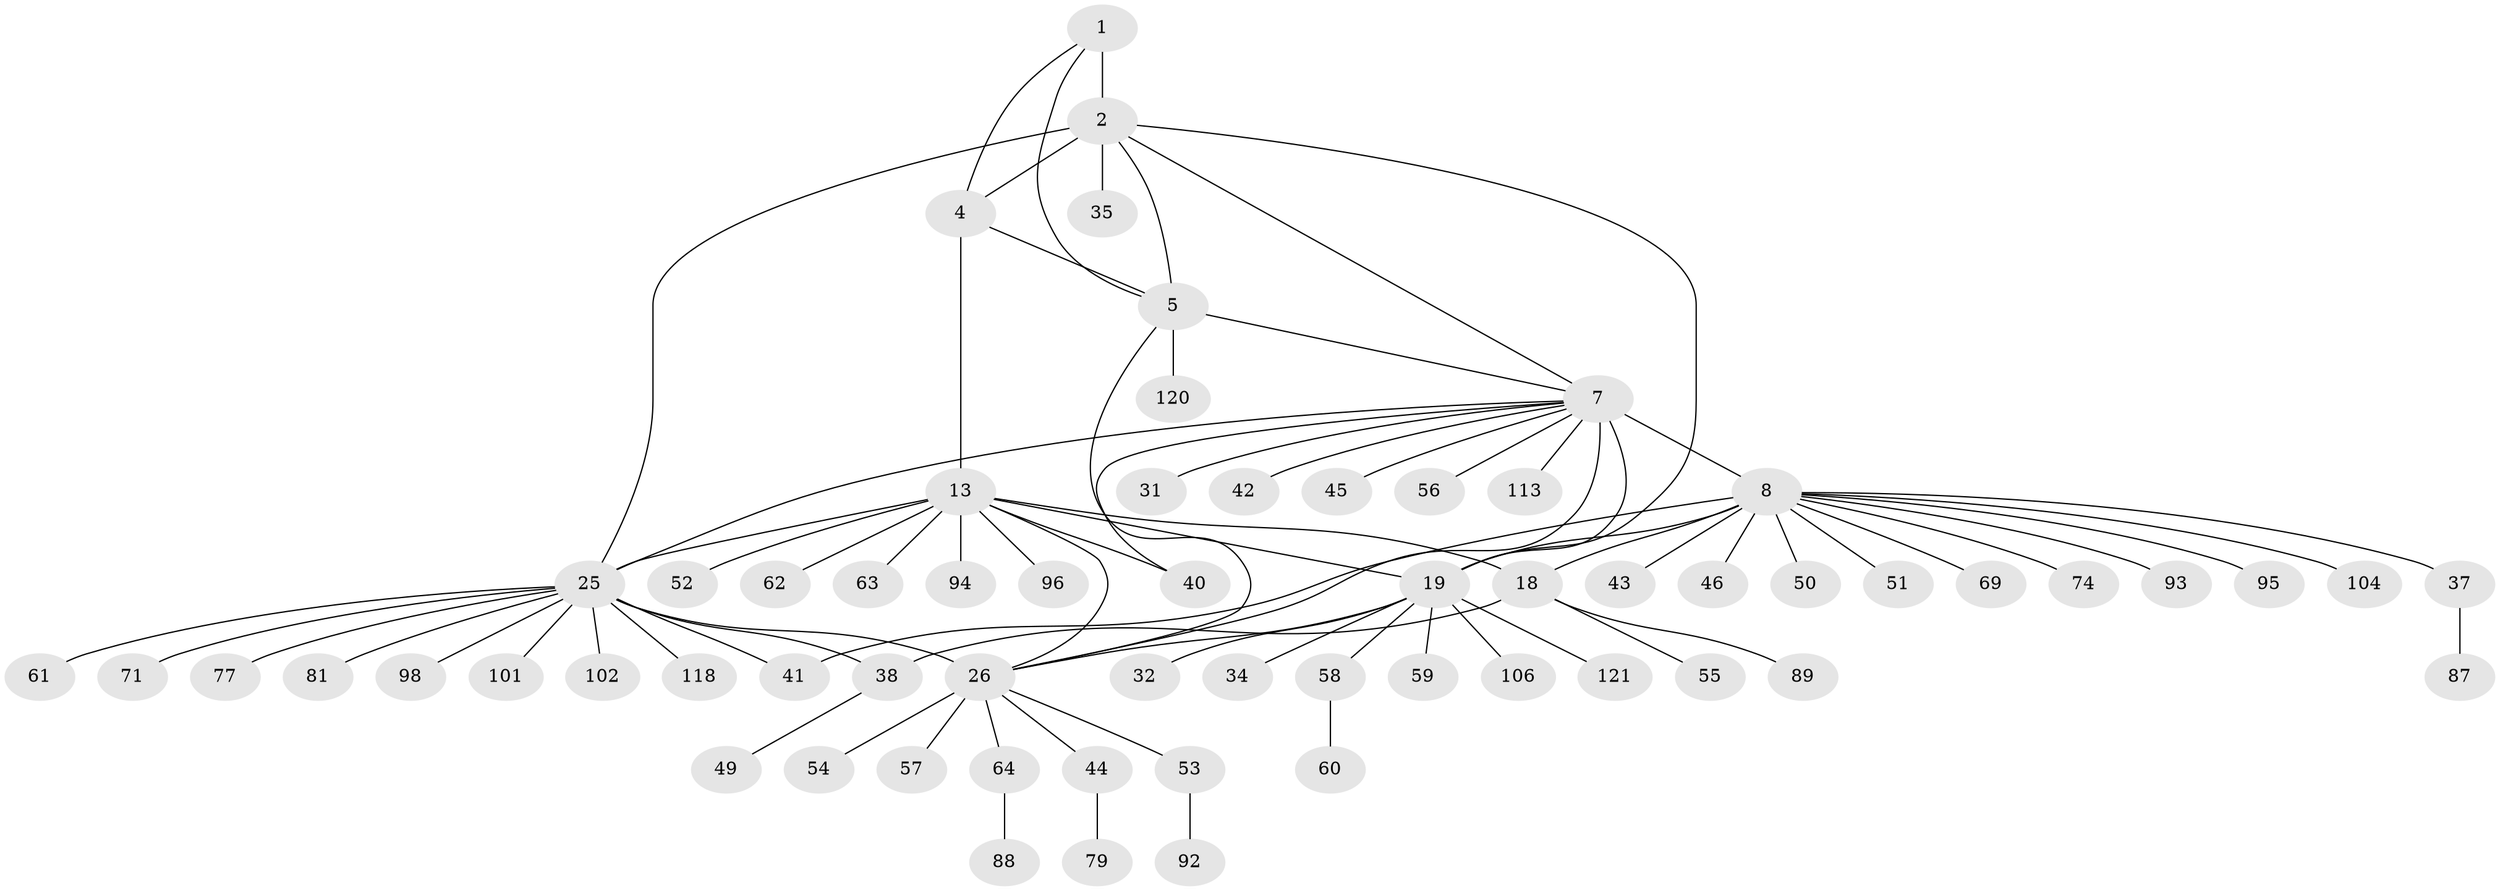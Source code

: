 // original degree distribution, {5: 0.031746031746031744, 7: 0.023809523809523808, 11: 0.007936507936507936, 8: 0.03968253968253968, 9: 0.03968253968253968, 12: 0.015873015873015872, 16: 0.007936507936507936, 6: 0.031746031746031744, 10: 0.031746031746031744, 13: 0.007936507936507936, 2: 0.11904761904761904, 1: 0.5873015873015873, 3: 0.047619047619047616, 4: 0.007936507936507936}
// Generated by graph-tools (version 1.1) at 2025/15/03/09/25 04:15:50]
// undirected, 63 vertices, 79 edges
graph export_dot {
graph [start="1"]
  node [color=gray90,style=filled];
  1;
  2 [super="+6+108+3"];
  4 [super="+65"];
  5;
  7 [super="+33+12"];
  8 [super="+11+22+99+9+47"];
  13 [super="+16+14"];
  18 [super="+76+105+97"];
  19 [super="+21+20+122"];
  25 [super="+29+27"];
  26 [super="+28+109"];
  31 [super="+116"];
  32;
  34;
  35;
  37;
  38;
  40;
  41 [super="+85+110+114"];
  42;
  43;
  44;
  45;
  46;
  49;
  50;
  51;
  52 [super="+126"];
  53;
  54;
  55;
  56;
  57 [super="+107"];
  58 [super="+73"];
  59;
  60;
  61;
  62;
  63;
  64;
  69;
  71;
  74;
  77;
  79;
  81;
  87;
  88;
  89;
  92;
  93;
  94;
  95;
  96;
  98;
  101 [super="+124"];
  102;
  104;
  106;
  113;
  118;
  120;
  121;
  1 -- 2 [weight=3];
  1 -- 4;
  1 -- 5;
  2 -- 4 [weight=3];
  2 -- 5 [weight=3];
  2 -- 25 [weight=2];
  2 -- 7;
  2 -- 19;
  2 -- 35;
  4 -- 5;
  4 -- 13;
  5 -- 120;
  5 -- 26;
  5 -- 7;
  7 -- 8 [weight=8];
  7 -- 42;
  7 -- 25;
  7 -- 40;
  7 -- 45;
  7 -- 113;
  7 -- 19;
  7 -- 56;
  7 -- 26;
  7 -- 31;
  8 -- 69;
  8 -- 104;
  8 -- 46;
  8 -- 50;
  8 -- 93;
  8 -- 95;
  8 -- 19 [weight=5];
  8 -- 51;
  8 -- 43;
  8 -- 18;
  8 -- 37;
  8 -- 74;
  8 -- 41;
  13 -- 18 [weight=5];
  13 -- 52;
  13 -- 96;
  13 -- 40;
  13 -- 62;
  13 -- 25;
  13 -- 94;
  13 -- 63;
  13 -- 19;
  13 -- 26;
  18 -- 38;
  18 -- 55;
  18 -- 89;
  19 -- 32;
  19 -- 34;
  19 -- 106;
  19 -- 121;
  19 -- 58;
  19 -- 59;
  19 -- 26;
  25 -- 26 [weight=8];
  25 -- 98;
  25 -- 102;
  25 -- 38;
  25 -- 41;
  25 -- 61;
  25 -- 101;
  25 -- 71;
  25 -- 77;
  25 -- 81;
  25 -- 118;
  26 -- 53;
  26 -- 57;
  26 -- 64;
  26 -- 54;
  26 -- 44;
  37 -- 87;
  38 -- 49;
  44 -- 79;
  53 -- 92;
  58 -- 60;
  64 -- 88;
}
